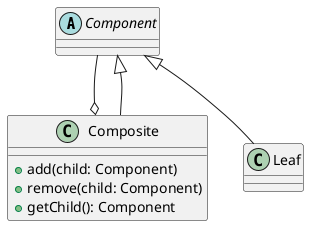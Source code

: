 @startuml

Component --o Composite
Component <|-- Composite
Component <|-- Leaf


abstract class Component {

}

class Composite {
	+add(child: Component)
	+remove(child: Component)
	+getChild(): Component
}
class Leaf


@enduml